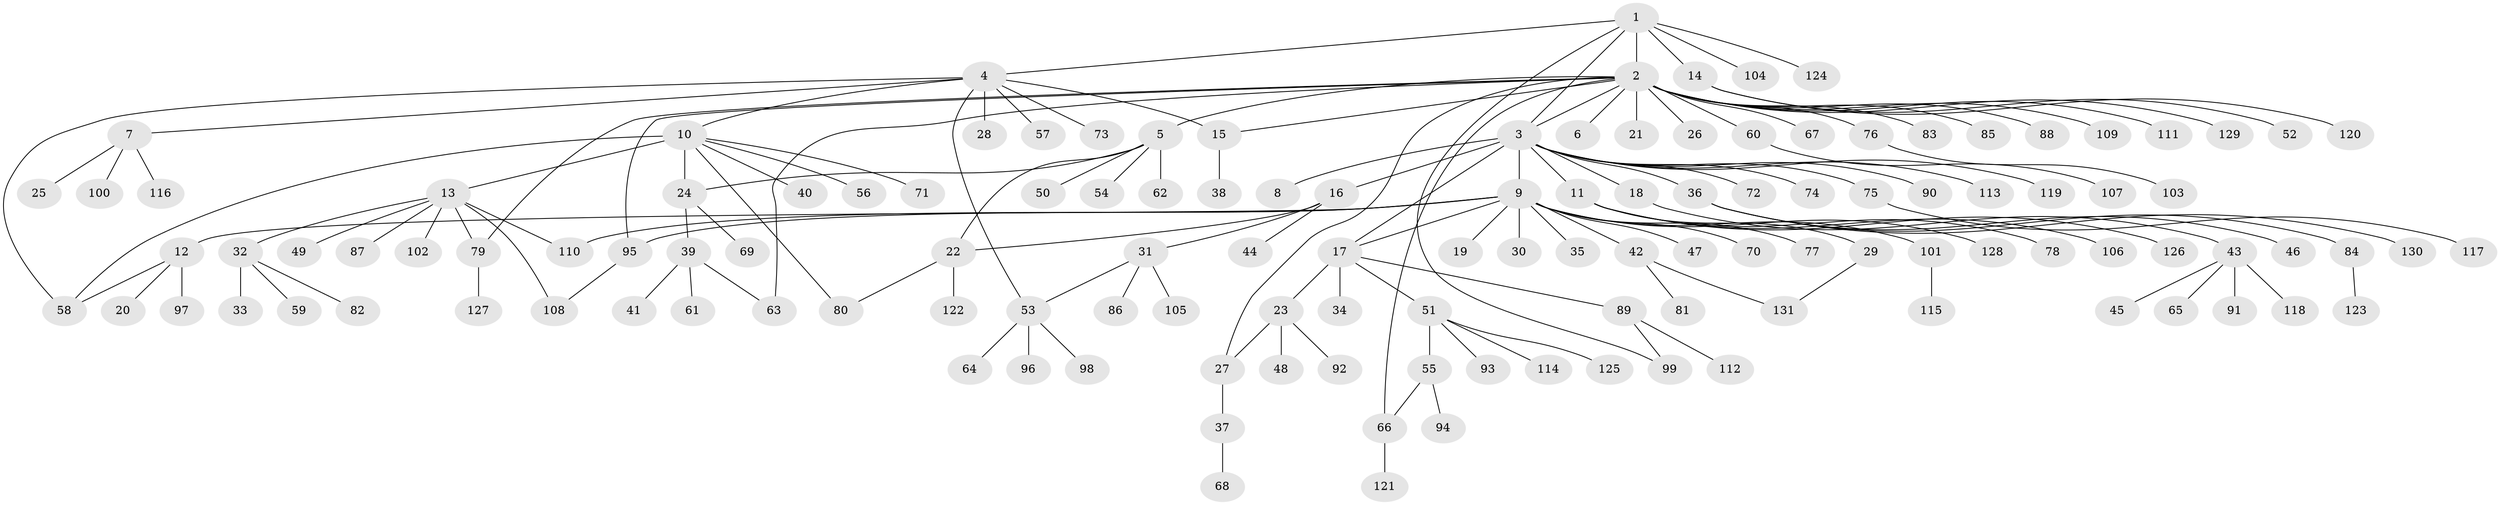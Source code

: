 // Generated by graph-tools (version 1.1) at 2025/14/03/09/25 04:14:22]
// undirected, 131 vertices, 148 edges
graph export_dot {
graph [start="1"]
  node [color=gray90,style=filled];
  1;
  2;
  3;
  4;
  5;
  6;
  7;
  8;
  9;
  10;
  11;
  12;
  13;
  14;
  15;
  16;
  17;
  18;
  19;
  20;
  21;
  22;
  23;
  24;
  25;
  26;
  27;
  28;
  29;
  30;
  31;
  32;
  33;
  34;
  35;
  36;
  37;
  38;
  39;
  40;
  41;
  42;
  43;
  44;
  45;
  46;
  47;
  48;
  49;
  50;
  51;
  52;
  53;
  54;
  55;
  56;
  57;
  58;
  59;
  60;
  61;
  62;
  63;
  64;
  65;
  66;
  67;
  68;
  69;
  70;
  71;
  72;
  73;
  74;
  75;
  76;
  77;
  78;
  79;
  80;
  81;
  82;
  83;
  84;
  85;
  86;
  87;
  88;
  89;
  90;
  91;
  92;
  93;
  94;
  95;
  96;
  97;
  98;
  99;
  100;
  101;
  102;
  103;
  104;
  105;
  106;
  107;
  108;
  109;
  110;
  111;
  112;
  113;
  114;
  115;
  116;
  117;
  118;
  119;
  120;
  121;
  122;
  123;
  124;
  125;
  126;
  127;
  128;
  129;
  130;
  131;
  1 -- 2;
  1 -- 3;
  1 -- 4;
  1 -- 14;
  1 -- 99;
  1 -- 104;
  1 -- 124;
  2 -- 3;
  2 -- 5;
  2 -- 6;
  2 -- 15;
  2 -- 21;
  2 -- 26;
  2 -- 27;
  2 -- 60;
  2 -- 63;
  2 -- 66;
  2 -- 67;
  2 -- 76;
  2 -- 79;
  2 -- 83;
  2 -- 85;
  2 -- 88;
  2 -- 95;
  2 -- 109;
  2 -- 111;
  2 -- 129;
  3 -- 8;
  3 -- 9;
  3 -- 11;
  3 -- 16;
  3 -- 17;
  3 -- 18;
  3 -- 36;
  3 -- 72;
  3 -- 74;
  3 -- 75;
  3 -- 90;
  3 -- 113;
  3 -- 119;
  4 -- 7;
  4 -- 10;
  4 -- 15;
  4 -- 28;
  4 -- 53;
  4 -- 57;
  4 -- 58;
  4 -- 73;
  5 -- 22;
  5 -- 24;
  5 -- 50;
  5 -- 54;
  5 -- 62;
  7 -- 25;
  7 -- 100;
  7 -- 116;
  9 -- 12;
  9 -- 17;
  9 -- 19;
  9 -- 30;
  9 -- 35;
  9 -- 42;
  9 -- 47;
  9 -- 70;
  9 -- 77;
  9 -- 95;
  9 -- 101;
  9 -- 110;
  9 -- 128;
  10 -- 13;
  10 -- 24;
  10 -- 40;
  10 -- 56;
  10 -- 58;
  10 -- 71;
  10 -- 80;
  11 -- 29;
  11 -- 78;
  11 -- 106;
  11 -- 126;
  12 -- 20;
  12 -- 58;
  12 -- 97;
  13 -- 32;
  13 -- 49;
  13 -- 79;
  13 -- 87;
  13 -- 102;
  13 -- 108;
  13 -- 110;
  14 -- 52;
  14 -- 120;
  15 -- 38;
  16 -- 22;
  16 -- 31;
  16 -- 44;
  17 -- 23;
  17 -- 34;
  17 -- 51;
  17 -- 89;
  18 -- 43;
  22 -- 80;
  22 -- 122;
  23 -- 27;
  23 -- 48;
  23 -- 92;
  24 -- 39;
  24 -- 69;
  27 -- 37;
  29 -- 131;
  31 -- 53;
  31 -- 86;
  31 -- 105;
  32 -- 33;
  32 -- 59;
  32 -- 82;
  36 -- 46;
  36 -- 84;
  36 -- 130;
  37 -- 68;
  39 -- 41;
  39 -- 61;
  39 -- 63;
  42 -- 81;
  42 -- 131;
  43 -- 45;
  43 -- 65;
  43 -- 91;
  43 -- 118;
  51 -- 55;
  51 -- 93;
  51 -- 114;
  51 -- 125;
  53 -- 64;
  53 -- 96;
  53 -- 98;
  55 -- 66;
  55 -- 94;
  60 -- 107;
  66 -- 121;
  75 -- 117;
  76 -- 103;
  79 -- 127;
  84 -- 123;
  89 -- 99;
  89 -- 112;
  95 -- 108;
  101 -- 115;
}
